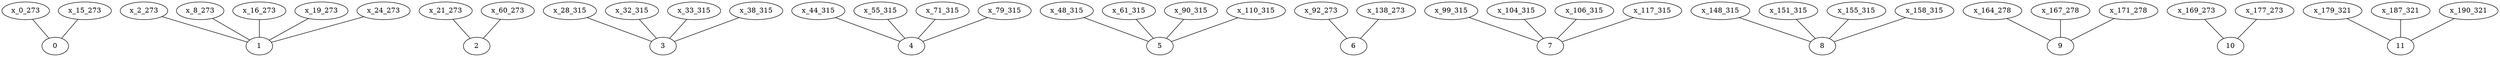 graph {
x_0_273 -- 0
x_2_273 -- 1
x_8_273 -- 1
x_15_273 -- 0
x_16_273 -- 1
x_19_273 -- 1
x_21_273 -- 2
x_24_273 -- 1
x_28_315 -- 3
x_32_315 -- 3
x_33_315 -- 3
x_38_315 -- 3
x_44_315 -- 4
x_48_315 -- 5
x_55_315 -- 4
x_60_273 -- 2
x_61_315 -- 5
x_71_315 -- 4
x_79_315 -- 4
x_90_315 -- 5
x_92_273 -- 6
x_99_315 -- 7
x_104_315 -- 7
x_106_315 -- 7
x_110_315 -- 5
x_117_315 -- 7
x_138_273 -- 6
x_148_315 -- 8
x_151_315 -- 8
x_155_315 -- 8
x_158_315 -- 8
x_164_278 -- 9
x_167_278 -- 9
x_169_273 -- 10
x_171_278 -- 9
x_177_273 -- 10
x_179_321 -- 11
x_187_321 -- 11
x_190_321 -- 11
}

